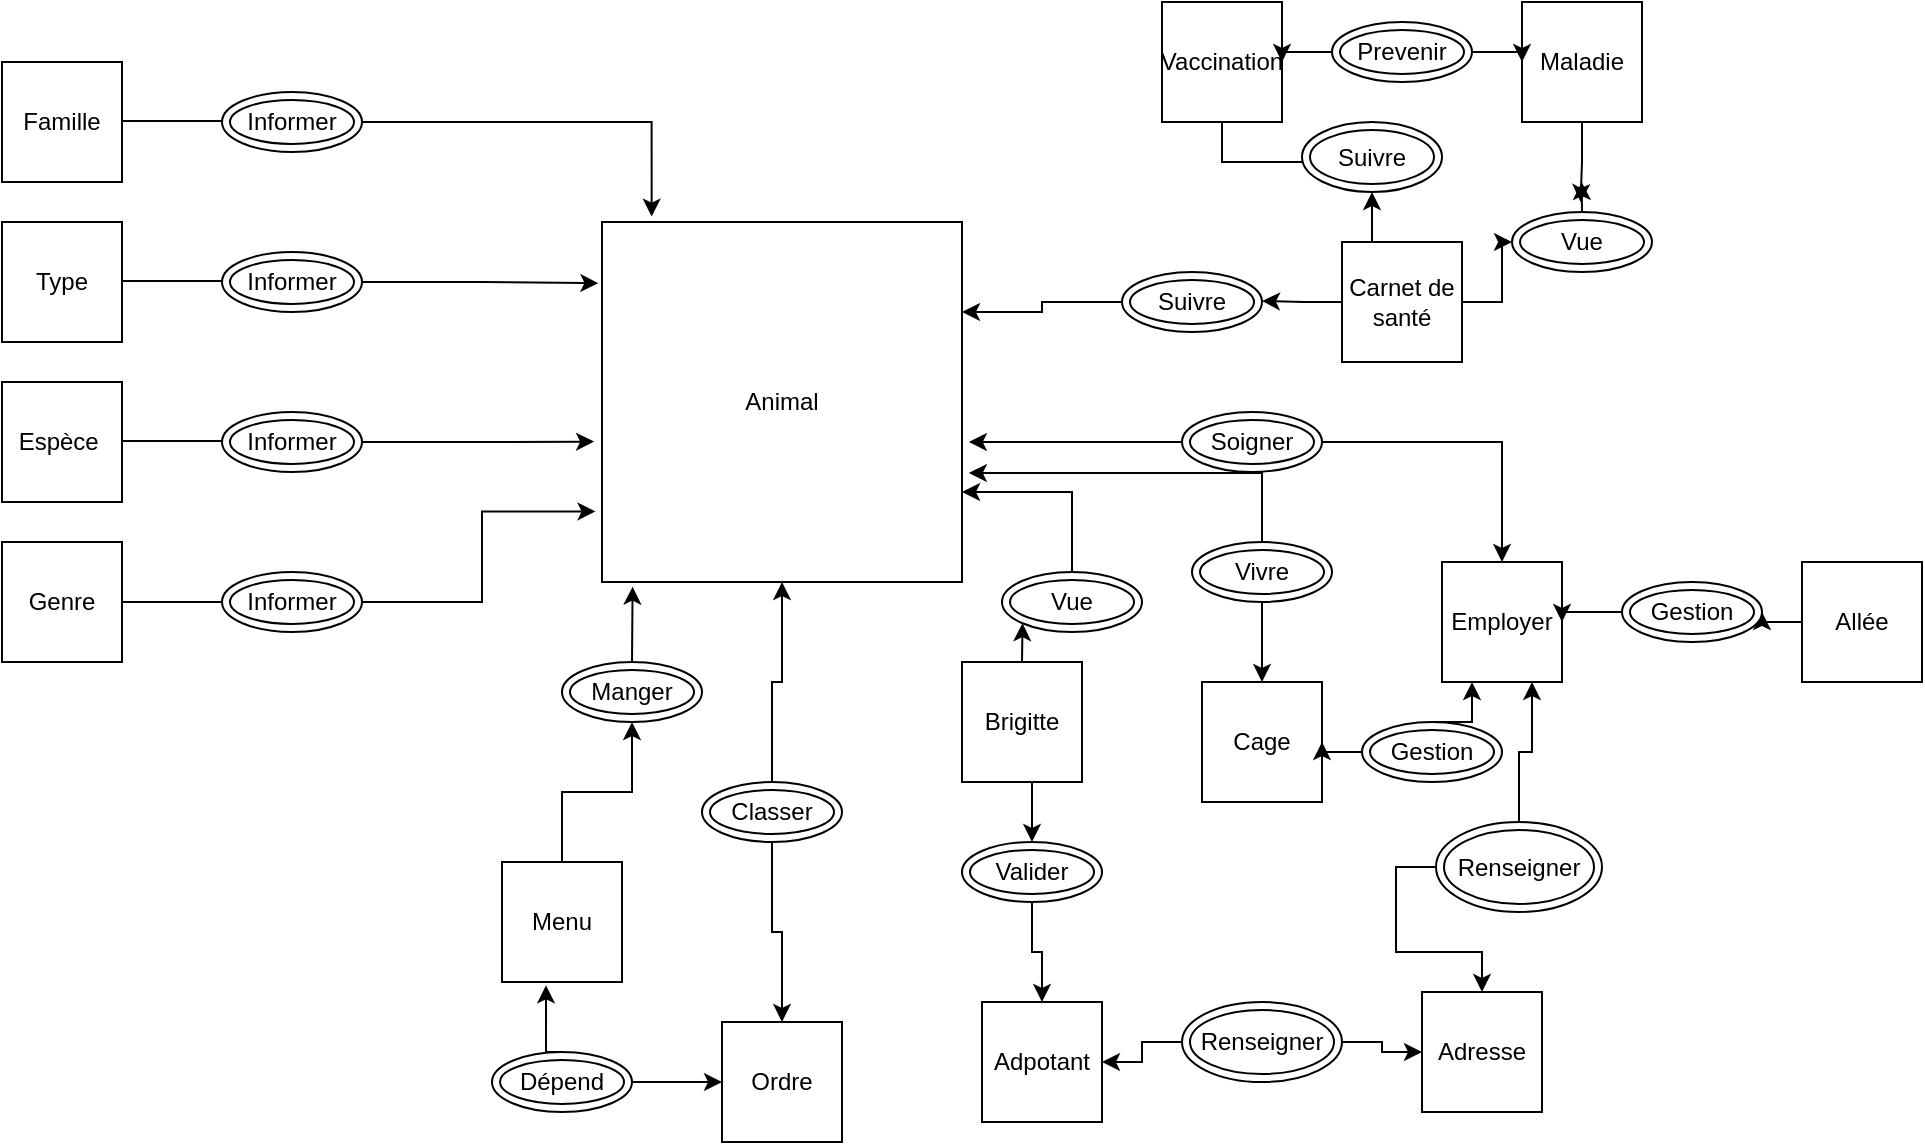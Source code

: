 <mxfile version="20.8.10" type="device"><diagram name="Page-1" id="9h0yMjfNH82Ipb1XGrkR"><mxGraphModel dx="1477" dy="796" grid="1" gridSize="10" guides="1" tooltips="1" connect="1" arrows="1" fold="1" page="1" pageScale="1" pageWidth="827" pageHeight="1169" math="0" shadow="0"><root><mxCell id="0"/><mxCell id="1" parent="0"/><mxCell id="nrEfLznoVhv6mw0_pFUv-1" value="Animal" style="whiteSpace=wrap;html=1;aspect=fixed;" vertex="1" parent="1"><mxGeometry x="340" y="170" width="180" height="180" as="geometry"/></mxCell><mxCell id="nrEfLznoVhv6mw0_pFUv-3" value="Famille" style="whiteSpace=wrap;html=1;aspect=fixed;" vertex="1" parent="1"><mxGeometry x="40" y="90" width="60" height="60" as="geometry"/></mxCell><mxCell id="nrEfLznoVhv6mw0_pFUv-4" value="Espèce&amp;nbsp;" style="whiteSpace=wrap;html=1;aspect=fixed;" vertex="1" parent="1"><mxGeometry x="40" y="250" width="60" height="60" as="geometry"/></mxCell><mxCell id="nrEfLznoVhv6mw0_pFUv-5" value="Genre" style="whiteSpace=wrap;html=1;aspect=fixed;" vertex="1" parent="1"><mxGeometry x="40" y="330" width="60" height="60" as="geometry"/></mxCell><mxCell id="nrEfLznoVhv6mw0_pFUv-6" value="Type" style="whiteSpace=wrap;html=1;aspect=fixed;" vertex="1" parent="1"><mxGeometry x="40" y="170" width="60" height="60" as="geometry"/></mxCell><mxCell id="nrEfLznoVhv6mw0_pFUv-24" style="edgeStyle=orthogonalEdgeStyle;rounded=0;orthogonalLoop=1;jettySize=auto;html=1;exitX=1;exitY=0.5;exitDx=0;exitDy=0;entryX=-0.022;entryY=0.61;entryDx=0;entryDy=0;entryPerimeter=0;" edge="1" parent="1" source="nrEfLznoVhv6mw0_pFUv-9" target="nrEfLznoVhv6mw0_pFUv-1"><mxGeometry relative="1" as="geometry"/></mxCell><mxCell id="nrEfLznoVhv6mw0_pFUv-9" value="Informer" style="ellipse;shape=doubleEllipse;whiteSpace=wrap;html=1;" vertex="1" parent="1"><mxGeometry x="150" y="265" width="70" height="30" as="geometry"/></mxCell><mxCell id="nrEfLznoVhv6mw0_pFUv-22" style="edgeStyle=orthogonalEdgeStyle;rounded=0;orthogonalLoop=1;jettySize=auto;html=1;exitX=1;exitY=0.5;exitDx=0;exitDy=0;entryX=-0.01;entryY=0.17;entryDx=0;entryDy=0;entryPerimeter=0;" edge="1" parent="1" source="nrEfLznoVhv6mw0_pFUv-10" target="nrEfLznoVhv6mw0_pFUv-1"><mxGeometry relative="1" as="geometry"/></mxCell><mxCell id="nrEfLznoVhv6mw0_pFUv-10" value="Informer" style="ellipse;shape=doubleEllipse;whiteSpace=wrap;html=1;" vertex="1" parent="1"><mxGeometry x="150" y="185" width="70" height="30" as="geometry"/></mxCell><mxCell id="nrEfLznoVhv6mw0_pFUv-21" style="edgeStyle=orthogonalEdgeStyle;rounded=0;orthogonalLoop=1;jettySize=auto;html=1;exitX=1;exitY=0.5;exitDx=0;exitDy=0;entryX=0.138;entryY=-0.015;entryDx=0;entryDy=0;entryPerimeter=0;" edge="1" parent="1" source="nrEfLznoVhv6mw0_pFUv-11" target="nrEfLznoVhv6mw0_pFUv-1"><mxGeometry relative="1" as="geometry"/></mxCell><mxCell id="nrEfLznoVhv6mw0_pFUv-11" value="Informer" style="ellipse;shape=doubleEllipse;whiteSpace=wrap;html=1;" vertex="1" parent="1"><mxGeometry x="150" y="105" width="70" height="30" as="geometry"/></mxCell><mxCell id="nrEfLznoVhv6mw0_pFUv-25" style="edgeStyle=orthogonalEdgeStyle;rounded=0;orthogonalLoop=1;jettySize=auto;html=1;exitX=1;exitY=0.5;exitDx=0;exitDy=0;entryX=-0.018;entryY=0.804;entryDx=0;entryDy=0;entryPerimeter=0;" edge="1" parent="1" source="nrEfLznoVhv6mw0_pFUv-13" target="nrEfLznoVhv6mw0_pFUv-1"><mxGeometry relative="1" as="geometry"/></mxCell><mxCell id="nrEfLznoVhv6mw0_pFUv-13" value="Informer" style="ellipse;shape=doubleEllipse;whiteSpace=wrap;html=1;" vertex="1" parent="1"><mxGeometry x="150" y="345" width="70" height="30" as="geometry"/></mxCell><mxCell id="nrEfLznoVhv6mw0_pFUv-15" value="" style="endArrow=none;html=1;rounded=0;entryX=0;entryY=0.5;entryDx=0;entryDy=0;exitX=1;exitY=0.5;exitDx=0;exitDy=0;" edge="1" parent="1" source="nrEfLznoVhv6mw0_pFUv-5" target="nrEfLznoVhv6mw0_pFUv-13"><mxGeometry width="50" height="50" relative="1" as="geometry"><mxPoint x="110" y="359.44" as="sourcePoint"/><mxPoint x="140" y="359.44" as="targetPoint"/></mxGeometry></mxCell><mxCell id="nrEfLznoVhv6mw0_pFUv-16" value="" style="endArrow=none;html=1;rounded=0;entryX=0;entryY=0.5;entryDx=0;entryDy=0;exitX=1;exitY=0.5;exitDx=0;exitDy=0;" edge="1" parent="1"><mxGeometry width="50" height="50" relative="1" as="geometry"><mxPoint x="100" y="279.44" as="sourcePoint"/><mxPoint x="150" y="279.44" as="targetPoint"/></mxGeometry></mxCell><mxCell id="nrEfLznoVhv6mw0_pFUv-17" value="" style="endArrow=none;html=1;rounded=0;entryX=0;entryY=0.5;entryDx=0;entryDy=0;exitX=1;exitY=0.5;exitDx=0;exitDy=0;" edge="1" parent="1"><mxGeometry width="50" height="50" relative="1" as="geometry"><mxPoint x="100" y="199.44" as="sourcePoint"/><mxPoint x="150" y="199.44" as="targetPoint"/></mxGeometry></mxCell><mxCell id="nrEfLznoVhv6mw0_pFUv-18" value="" style="endArrow=none;html=1;rounded=0;entryX=0;entryY=0.5;entryDx=0;entryDy=0;exitX=1;exitY=0.5;exitDx=0;exitDy=0;" edge="1" parent="1"><mxGeometry width="50" height="50" relative="1" as="geometry"><mxPoint x="100" y="119.44" as="sourcePoint"/><mxPoint x="150" y="119.44" as="targetPoint"/></mxGeometry></mxCell><mxCell id="nrEfLznoVhv6mw0_pFUv-58" value="" style="edgeStyle=orthogonalEdgeStyle;rounded=0;orthogonalLoop=1;jettySize=auto;html=1;" edge="1" parent="1" source="nrEfLznoVhv6mw0_pFUv-26" target="nrEfLznoVhv6mw0_pFUv-47"><mxGeometry relative="1" as="geometry"/></mxCell><mxCell id="nrEfLznoVhv6mw0_pFUv-26" value="Menu" style="whiteSpace=wrap;html=1;aspect=fixed;" vertex="1" parent="1"><mxGeometry x="290" y="490" width="60" height="60" as="geometry"/></mxCell><mxCell id="nrEfLznoVhv6mw0_pFUv-27" value="Ordre" style="whiteSpace=wrap;html=1;aspect=fixed;" vertex="1" parent="1"><mxGeometry x="400" y="570" width="60" height="60" as="geometry"/></mxCell><mxCell id="nrEfLznoVhv6mw0_pFUv-33" style="edgeStyle=orthogonalEdgeStyle;rounded=0;orthogonalLoop=1;jettySize=auto;html=1;exitX=0;exitY=0.5;exitDx=0;exitDy=0;" edge="1" parent="1" source="nrEfLznoVhv6mw0_pFUv-28"><mxGeometry relative="1" as="geometry"><mxPoint x="670" y="209.545" as="targetPoint"/></mxGeometry></mxCell><mxCell id="nrEfLznoVhv6mw0_pFUv-38" style="edgeStyle=orthogonalEdgeStyle;rounded=0;orthogonalLoop=1;jettySize=auto;html=1;exitX=1;exitY=0.5;exitDx=0;exitDy=0;" edge="1" parent="1" source="nrEfLznoVhv6mw0_pFUv-28" target="nrEfLznoVhv6mw0_pFUv-37"><mxGeometry relative="1" as="geometry"/></mxCell><mxCell id="nrEfLznoVhv6mw0_pFUv-44" style="edgeStyle=orthogonalEdgeStyle;rounded=0;orthogonalLoop=1;jettySize=auto;html=1;exitX=0.25;exitY=0;exitDx=0;exitDy=0;entryX=0.5;entryY=1;entryDx=0;entryDy=0;" edge="1" parent="1" source="nrEfLznoVhv6mw0_pFUv-28" target="nrEfLznoVhv6mw0_pFUv-43"><mxGeometry relative="1" as="geometry"/></mxCell><mxCell id="nrEfLznoVhv6mw0_pFUv-28" value="Carnet de&lt;br&gt;santé" style="whiteSpace=wrap;html=1;aspect=fixed;" vertex="1" parent="1"><mxGeometry x="710" y="180" width="60" height="60" as="geometry"/></mxCell><mxCell id="nrEfLznoVhv6mw0_pFUv-45" style="edgeStyle=orthogonalEdgeStyle;rounded=0;orthogonalLoop=1;jettySize=auto;html=1;exitX=0.5;exitY=1;exitDx=0;exitDy=0;entryX=0;entryY=0.5;entryDx=0;entryDy=0;" edge="1" parent="1" source="nrEfLznoVhv6mw0_pFUv-29" target="nrEfLznoVhv6mw0_pFUv-43"><mxGeometry relative="1" as="geometry"/></mxCell><mxCell id="nrEfLznoVhv6mw0_pFUv-29" value="Vaccination" style="whiteSpace=wrap;html=1;aspect=fixed;" vertex="1" parent="1"><mxGeometry x="620" y="60" width="60" height="60" as="geometry"/></mxCell><mxCell id="nrEfLznoVhv6mw0_pFUv-36" style="edgeStyle=orthogonalEdgeStyle;rounded=0;orthogonalLoop=1;jettySize=auto;html=1;exitX=0.5;exitY=1;exitDx=0;exitDy=0;" edge="1" parent="1" source="nrEfLznoVhv6mw0_pFUv-30"><mxGeometry relative="1" as="geometry"><mxPoint x="829.273" y="160" as="targetPoint"/><Array as="points"><mxPoint x="830" y="140"/></Array></mxGeometry></mxCell><mxCell id="nrEfLznoVhv6mw0_pFUv-30" value="Maladie" style="whiteSpace=wrap;html=1;aspect=fixed;" vertex="1" parent="1"><mxGeometry x="800" y="60" width="60" height="60" as="geometry"/></mxCell><mxCell id="nrEfLznoVhv6mw0_pFUv-35" style="edgeStyle=orthogonalEdgeStyle;rounded=0;orthogonalLoop=1;jettySize=auto;html=1;exitX=0;exitY=0.5;exitDx=0;exitDy=0;entryX=1;entryY=0.25;entryDx=0;entryDy=0;" edge="1" parent="1" source="nrEfLznoVhv6mw0_pFUv-34" target="nrEfLznoVhv6mw0_pFUv-1"><mxGeometry relative="1" as="geometry"/></mxCell><mxCell id="nrEfLznoVhv6mw0_pFUv-34" value="Suivre" style="ellipse;shape=doubleEllipse;whiteSpace=wrap;html=1;" vertex="1" parent="1"><mxGeometry x="600" y="195" width="70" height="30" as="geometry"/></mxCell><mxCell id="nrEfLznoVhv6mw0_pFUv-39" style="edgeStyle=orthogonalEdgeStyle;rounded=0;orthogonalLoop=1;jettySize=auto;html=1;exitX=0.5;exitY=0;exitDx=0;exitDy=0;" edge="1" parent="1" source="nrEfLznoVhv6mw0_pFUv-37"><mxGeometry relative="1" as="geometry"><mxPoint x="829.826" y="150" as="targetPoint"/></mxGeometry></mxCell><mxCell id="nrEfLznoVhv6mw0_pFUv-37" value="Vue" style="ellipse;shape=doubleEllipse;whiteSpace=wrap;html=1;" vertex="1" parent="1"><mxGeometry x="795" y="165" width="70" height="30" as="geometry"/></mxCell><mxCell id="nrEfLznoVhv6mw0_pFUv-41" style="edgeStyle=orthogonalEdgeStyle;rounded=0;orthogonalLoop=1;jettySize=auto;html=1;exitX=1;exitY=0.5;exitDx=0;exitDy=0;entryX=0;entryY=0.5;entryDx=0;entryDy=0;" edge="1" parent="1" source="nrEfLznoVhv6mw0_pFUv-40" target="nrEfLznoVhv6mw0_pFUv-30"><mxGeometry relative="1" as="geometry"/></mxCell><mxCell id="nrEfLznoVhv6mw0_pFUv-42" style="edgeStyle=orthogonalEdgeStyle;rounded=0;orthogonalLoop=1;jettySize=auto;html=1;exitX=0;exitY=0.5;exitDx=0;exitDy=0;entryX=1;entryY=0.5;entryDx=0;entryDy=0;" edge="1" parent="1" source="nrEfLznoVhv6mw0_pFUv-40" target="nrEfLznoVhv6mw0_pFUv-29"><mxGeometry relative="1" as="geometry"/></mxCell><mxCell id="nrEfLznoVhv6mw0_pFUv-40" value="Prevenir" style="ellipse;shape=doubleEllipse;whiteSpace=wrap;html=1;" vertex="1" parent="1"><mxGeometry x="705" y="70" width="70" height="30" as="geometry"/></mxCell><mxCell id="nrEfLznoVhv6mw0_pFUv-43" value="Suivre" style="ellipse;shape=doubleEllipse;whiteSpace=wrap;html=1;" vertex="1" parent="1"><mxGeometry x="690" y="120" width="70" height="35" as="geometry"/></mxCell><mxCell id="nrEfLznoVhv6mw0_pFUv-46" style="edgeStyle=orthogonalEdgeStyle;rounded=0;orthogonalLoop=1;jettySize=auto;html=1;exitX=0.5;exitY=1;exitDx=0;exitDy=0;" edge="1" parent="1" source="nrEfLznoVhv6mw0_pFUv-43" target="nrEfLznoVhv6mw0_pFUv-43"><mxGeometry relative="1" as="geometry"/></mxCell><mxCell id="nrEfLznoVhv6mw0_pFUv-57" style="edgeStyle=orthogonalEdgeStyle;rounded=0;orthogonalLoop=1;jettySize=auto;html=1;exitX=0.5;exitY=0;exitDx=0;exitDy=0;entryX=0.085;entryY=1.013;entryDx=0;entryDy=0;entryPerimeter=0;" edge="1" parent="1" source="nrEfLznoVhv6mw0_pFUv-47" target="nrEfLznoVhv6mw0_pFUv-1"><mxGeometry relative="1" as="geometry"/></mxCell><mxCell id="nrEfLznoVhv6mw0_pFUv-47" value="Manger" style="ellipse;shape=doubleEllipse;whiteSpace=wrap;html=1;" vertex="1" parent="1"><mxGeometry x="320" y="390" width="70" height="30" as="geometry"/></mxCell><mxCell id="nrEfLznoVhv6mw0_pFUv-61" style="edgeStyle=orthogonalEdgeStyle;rounded=0;orthogonalLoop=1;jettySize=auto;html=1;exitX=0.5;exitY=1;exitDx=0;exitDy=0;entryX=0.5;entryY=0;entryDx=0;entryDy=0;" edge="1" parent="1" source="nrEfLznoVhv6mw0_pFUv-48" target="nrEfLznoVhv6mw0_pFUv-27"><mxGeometry relative="1" as="geometry"/></mxCell><mxCell id="nrEfLznoVhv6mw0_pFUv-62" style="edgeStyle=orthogonalEdgeStyle;rounded=0;orthogonalLoop=1;jettySize=auto;html=1;exitX=0.5;exitY=0;exitDx=0;exitDy=0;entryX=0.5;entryY=1;entryDx=0;entryDy=0;" edge="1" parent="1" source="nrEfLznoVhv6mw0_pFUv-48" target="nrEfLznoVhv6mw0_pFUv-1"><mxGeometry relative="1" as="geometry"/></mxCell><mxCell id="nrEfLznoVhv6mw0_pFUv-48" value="Classer" style="ellipse;shape=doubleEllipse;whiteSpace=wrap;html=1;" vertex="1" parent="1"><mxGeometry x="390" y="450" width="70" height="30" as="geometry"/></mxCell><mxCell id="nrEfLznoVhv6mw0_pFUv-55" style="edgeStyle=orthogonalEdgeStyle;rounded=0;orthogonalLoop=1;jettySize=auto;html=1;exitX=0.5;exitY=0;exitDx=0;exitDy=0;entryX=0.367;entryY=1.028;entryDx=0;entryDy=0;entryPerimeter=0;" edge="1" parent="1" source="nrEfLznoVhv6mw0_pFUv-50" target="nrEfLznoVhv6mw0_pFUv-26"><mxGeometry relative="1" as="geometry"/></mxCell><mxCell id="nrEfLznoVhv6mw0_pFUv-59" style="edgeStyle=orthogonalEdgeStyle;rounded=0;orthogonalLoop=1;jettySize=auto;html=1;exitX=1;exitY=0.5;exitDx=0;exitDy=0;entryX=0;entryY=0.5;entryDx=0;entryDy=0;" edge="1" parent="1" source="nrEfLznoVhv6mw0_pFUv-50" target="nrEfLznoVhv6mw0_pFUv-27"><mxGeometry relative="1" as="geometry"/></mxCell><mxCell id="nrEfLznoVhv6mw0_pFUv-50" value="Dépend" style="ellipse;shape=doubleEllipse;whiteSpace=wrap;html=1;" vertex="1" parent="1"><mxGeometry x="285" y="585" width="70" height="30" as="geometry"/></mxCell><mxCell id="nrEfLznoVhv6mw0_pFUv-79" style="edgeStyle=orthogonalEdgeStyle;rounded=0;orthogonalLoop=1;jettySize=auto;html=1;exitX=0.5;exitY=1;exitDx=0;exitDy=0;entryX=0.5;entryY=0;entryDx=0;entryDy=0;" edge="1" parent="1" source="nrEfLznoVhv6mw0_pFUv-64" target="nrEfLznoVhv6mw0_pFUv-75"><mxGeometry relative="1" as="geometry"/></mxCell><mxCell id="nrEfLznoVhv6mw0_pFUv-81" style="edgeStyle=orthogonalEdgeStyle;rounded=0;orthogonalLoop=1;jettySize=auto;html=1;exitX=0.5;exitY=0;exitDx=0;exitDy=0;entryX=0;entryY=1;entryDx=0;entryDy=0;" edge="1" parent="1" source="nrEfLznoVhv6mw0_pFUv-64" target="nrEfLznoVhv6mw0_pFUv-73"><mxGeometry relative="1" as="geometry"/></mxCell><mxCell id="nrEfLznoVhv6mw0_pFUv-64" value="Brigitte" style="whiteSpace=wrap;html=1;aspect=fixed;" vertex="1" parent="1"><mxGeometry x="520" y="390" width="60" height="60" as="geometry"/></mxCell><mxCell id="nrEfLznoVhv6mw0_pFUv-96" style="edgeStyle=orthogonalEdgeStyle;rounded=0;orthogonalLoop=1;jettySize=auto;html=1;exitX=0;exitY=0.5;exitDx=0;exitDy=0;entryX=1;entryY=0.5;entryDx=0;entryDy=0;" edge="1" parent="1" source="nrEfLznoVhv6mw0_pFUv-65" target="nrEfLznoVhv6mw0_pFUv-95"><mxGeometry relative="1" as="geometry"/></mxCell><mxCell id="nrEfLznoVhv6mw0_pFUv-65" value="Allée" style="whiteSpace=wrap;html=1;aspect=fixed;" vertex="1" parent="1"><mxGeometry x="940" y="340" width="60" height="60" as="geometry"/></mxCell><mxCell id="nrEfLznoVhv6mw0_pFUv-66" value="Employer" style="whiteSpace=wrap;html=1;aspect=fixed;" vertex="1" parent="1"><mxGeometry x="760" y="340" width="60" height="60" as="geometry"/></mxCell><mxCell id="nrEfLznoVhv6mw0_pFUv-67" value="Adresse" style="whiteSpace=wrap;html=1;aspect=fixed;" vertex="1" parent="1"><mxGeometry x="750" y="555" width="60" height="60" as="geometry"/></mxCell><mxCell id="nrEfLznoVhv6mw0_pFUv-69" value="Adpotant" style="whiteSpace=wrap;html=1;aspect=fixed;" vertex="1" parent="1"><mxGeometry x="530" y="560" width="60" height="60" as="geometry"/></mxCell><mxCell id="nrEfLznoVhv6mw0_pFUv-87" style="edgeStyle=orthogonalEdgeStyle;rounded=0;orthogonalLoop=1;jettySize=auto;html=1;exitX=0;exitY=0.5;exitDx=0;exitDy=0;entryX=1.019;entryY=0.611;entryDx=0;entryDy=0;entryPerimeter=0;" edge="1" parent="1" source="nrEfLznoVhv6mw0_pFUv-71" target="nrEfLznoVhv6mw0_pFUv-1"><mxGeometry relative="1" as="geometry"/></mxCell><mxCell id="nrEfLznoVhv6mw0_pFUv-88" style="edgeStyle=orthogonalEdgeStyle;rounded=0;orthogonalLoop=1;jettySize=auto;html=1;exitX=1;exitY=0.5;exitDx=0;exitDy=0;entryX=0.5;entryY=0;entryDx=0;entryDy=0;" edge="1" parent="1" source="nrEfLznoVhv6mw0_pFUv-71" target="nrEfLznoVhv6mw0_pFUv-66"><mxGeometry relative="1" as="geometry"/></mxCell><mxCell id="nrEfLznoVhv6mw0_pFUv-71" value="Soigner" style="ellipse;shape=doubleEllipse;whiteSpace=wrap;html=1;" vertex="1" parent="1"><mxGeometry x="630" y="265" width="70" height="30" as="geometry"/></mxCell><mxCell id="nrEfLznoVhv6mw0_pFUv-84" style="edgeStyle=orthogonalEdgeStyle;rounded=0;orthogonalLoop=1;jettySize=auto;html=1;exitX=0;exitY=0.5;exitDx=0;exitDy=0;entryX=0.5;entryY=0;entryDx=0;entryDy=0;" edge="1" parent="1" source="nrEfLznoVhv6mw0_pFUv-72" target="nrEfLznoVhv6mw0_pFUv-67"><mxGeometry relative="1" as="geometry"/></mxCell><mxCell id="nrEfLznoVhv6mw0_pFUv-85" style="edgeStyle=orthogonalEdgeStyle;rounded=0;orthogonalLoop=1;jettySize=auto;html=1;exitX=0.5;exitY=0;exitDx=0;exitDy=0;entryX=0.75;entryY=1;entryDx=0;entryDy=0;" edge="1" parent="1" source="nrEfLznoVhv6mw0_pFUv-72" target="nrEfLznoVhv6mw0_pFUv-66"><mxGeometry relative="1" as="geometry"/></mxCell><mxCell id="nrEfLznoVhv6mw0_pFUv-72" value="Renseigner" style="ellipse;shape=doubleEllipse;whiteSpace=wrap;html=1;" vertex="1" parent="1"><mxGeometry x="757" y="470" width="83" height="45" as="geometry"/></mxCell><mxCell id="nrEfLznoVhv6mw0_pFUv-82" style="edgeStyle=orthogonalEdgeStyle;rounded=0;orthogonalLoop=1;jettySize=auto;html=1;exitX=0.5;exitY=0;exitDx=0;exitDy=0;entryX=1;entryY=0.75;entryDx=0;entryDy=0;" edge="1" parent="1" source="nrEfLznoVhv6mw0_pFUv-73" target="nrEfLznoVhv6mw0_pFUv-1"><mxGeometry relative="1" as="geometry"/></mxCell><mxCell id="nrEfLznoVhv6mw0_pFUv-73" value="Vue" style="ellipse;shape=doubleEllipse;whiteSpace=wrap;html=1;" vertex="1" parent="1"><mxGeometry x="540" y="345" width="70" height="30" as="geometry"/></mxCell><mxCell id="nrEfLznoVhv6mw0_pFUv-76" style="edgeStyle=orthogonalEdgeStyle;rounded=0;orthogonalLoop=1;jettySize=auto;html=1;exitX=0;exitY=0.5;exitDx=0;exitDy=0;entryX=1;entryY=0.5;entryDx=0;entryDy=0;" edge="1" parent="1" source="nrEfLznoVhv6mw0_pFUv-74" target="nrEfLznoVhv6mw0_pFUv-69"><mxGeometry relative="1" as="geometry"/></mxCell><mxCell id="nrEfLznoVhv6mw0_pFUv-77" style="edgeStyle=orthogonalEdgeStyle;rounded=0;orthogonalLoop=1;jettySize=auto;html=1;exitX=1;exitY=0.5;exitDx=0;exitDy=0;entryX=0;entryY=0.5;entryDx=0;entryDy=0;" edge="1" parent="1" source="nrEfLznoVhv6mw0_pFUv-74" target="nrEfLznoVhv6mw0_pFUv-67"><mxGeometry relative="1" as="geometry"/></mxCell><mxCell id="nrEfLznoVhv6mw0_pFUv-74" value="Renseigner" style="ellipse;shape=doubleEllipse;whiteSpace=wrap;html=1;" vertex="1" parent="1"><mxGeometry x="630" y="560" width="80" height="40" as="geometry"/></mxCell><mxCell id="nrEfLznoVhv6mw0_pFUv-80" style="edgeStyle=orthogonalEdgeStyle;rounded=0;orthogonalLoop=1;jettySize=auto;html=1;exitX=0.5;exitY=1;exitDx=0;exitDy=0;entryX=0.5;entryY=0;entryDx=0;entryDy=0;" edge="1" parent="1" source="nrEfLznoVhv6mw0_pFUv-75" target="nrEfLznoVhv6mw0_pFUv-69"><mxGeometry relative="1" as="geometry"/></mxCell><mxCell id="nrEfLznoVhv6mw0_pFUv-75" value="Valider" style="ellipse;shape=doubleEllipse;whiteSpace=wrap;html=1;" vertex="1" parent="1"><mxGeometry x="520" y="480" width="70" height="30" as="geometry"/></mxCell><mxCell id="nrEfLznoVhv6mw0_pFUv-90" value="Cage" style="whiteSpace=wrap;html=1;aspect=fixed;" vertex="1" parent="1"><mxGeometry x="640" y="400" width="60" height="60" as="geometry"/></mxCell><mxCell id="nrEfLznoVhv6mw0_pFUv-103" style="edgeStyle=orthogonalEdgeStyle;rounded=0;orthogonalLoop=1;jettySize=auto;html=1;exitX=0.5;exitY=0;exitDx=0;exitDy=0;entryX=0.25;entryY=1;entryDx=0;entryDy=0;" edge="1" parent="1" source="nrEfLznoVhv6mw0_pFUv-93" target="nrEfLznoVhv6mw0_pFUv-66"><mxGeometry relative="1" as="geometry"/></mxCell><mxCell id="nrEfLznoVhv6mw0_pFUv-104" style="edgeStyle=orthogonalEdgeStyle;rounded=0;orthogonalLoop=1;jettySize=auto;html=1;exitX=0;exitY=0.5;exitDx=0;exitDy=0;entryX=1;entryY=0.5;entryDx=0;entryDy=0;" edge="1" parent="1" source="nrEfLznoVhv6mw0_pFUv-93" target="nrEfLznoVhv6mw0_pFUv-90"><mxGeometry relative="1" as="geometry"/></mxCell><mxCell id="nrEfLznoVhv6mw0_pFUv-93" value="Gestion" style="ellipse;shape=doubleEllipse;whiteSpace=wrap;html=1;" vertex="1" parent="1"><mxGeometry x="720" y="420" width="70" height="30" as="geometry"/></mxCell><mxCell id="nrEfLznoVhv6mw0_pFUv-97" style="edgeStyle=orthogonalEdgeStyle;rounded=0;orthogonalLoop=1;jettySize=auto;html=1;exitX=0;exitY=0.5;exitDx=0;exitDy=0;entryX=1;entryY=0.5;entryDx=0;entryDy=0;" edge="1" parent="1" source="nrEfLznoVhv6mw0_pFUv-95" target="nrEfLznoVhv6mw0_pFUv-66"><mxGeometry relative="1" as="geometry"/></mxCell><mxCell id="nrEfLznoVhv6mw0_pFUv-95" value="Gestion" style="ellipse;shape=doubleEllipse;whiteSpace=wrap;html=1;" vertex="1" parent="1"><mxGeometry x="850" y="350" width="70" height="30" as="geometry"/></mxCell><mxCell id="nrEfLznoVhv6mw0_pFUv-101" style="edgeStyle=orthogonalEdgeStyle;rounded=0;orthogonalLoop=1;jettySize=auto;html=1;exitX=0.5;exitY=1;exitDx=0;exitDy=0;entryX=0.5;entryY=0;entryDx=0;entryDy=0;" edge="1" parent="1" source="nrEfLznoVhv6mw0_pFUv-100" target="nrEfLznoVhv6mw0_pFUv-90"><mxGeometry relative="1" as="geometry"/></mxCell><mxCell id="nrEfLznoVhv6mw0_pFUv-102" style="edgeStyle=orthogonalEdgeStyle;rounded=0;orthogonalLoop=1;jettySize=auto;html=1;exitX=0.5;exitY=0;exitDx=0;exitDy=0;entryX=1.019;entryY=0.697;entryDx=0;entryDy=0;entryPerimeter=0;" edge="1" parent="1" source="nrEfLznoVhv6mw0_pFUv-100" target="nrEfLznoVhv6mw0_pFUv-1"><mxGeometry relative="1" as="geometry"/></mxCell><mxCell id="nrEfLznoVhv6mw0_pFUv-100" value="Vivre" style="ellipse;shape=doubleEllipse;whiteSpace=wrap;html=1;" vertex="1" parent="1"><mxGeometry x="635" y="330" width="70" height="30" as="geometry"/></mxCell></root></mxGraphModel></diagram></mxfile>